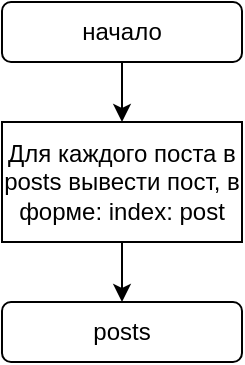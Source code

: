 <mxfile version="15.5.4" type="embed"><diagram id="rwRs7JcNQH9Kyp4-HBa0" name="Page-1"><mxGraphModel dx="983" dy="297" grid="1" gridSize="10" guides="1" tooltips="1" connect="1" arrows="1" fold="1" page="1" pageScale="1" pageWidth="827" pageHeight="1169" math="0" shadow="0"><root><mxCell id="0"/><mxCell id="1" parent="0"/><mxCell id="6" value="" style="edgeStyle=orthogonalEdgeStyle;rounded=0;orthogonalLoop=1;jettySize=auto;html=1;" edge="1" parent="1" source="2" target="4"><mxGeometry relative="1" as="geometry"/></mxCell><mxCell id="2" value="начало" style="rounded=1;whiteSpace=wrap;html=1;" vertex="1" parent="1"><mxGeometry x="354" y="20" width="120" height="30" as="geometry"/></mxCell><mxCell id="3" style="edgeStyle=orthogonalEdgeStyle;rounded=0;orthogonalLoop=1;jettySize=auto;html=1;exitX=0.5;exitY=1;exitDx=0;exitDy=0;" edge="1" parent="1" source="2" target="2"><mxGeometry relative="1" as="geometry"/></mxCell><mxCell id="7" value="" style="edgeStyle=orthogonalEdgeStyle;rounded=0;orthogonalLoop=1;jettySize=auto;html=1;" edge="1" parent="1" source="4" target="5"><mxGeometry relative="1" as="geometry"/></mxCell><mxCell id="4" value="Для каждого поста в posts вывести пост, в форме: index: post" style="rounded=0;whiteSpace=wrap;html=1;" vertex="1" parent="1"><mxGeometry x="354" y="80" width="120" height="60" as="geometry"/></mxCell><mxCell id="5" value="posts" style="rounded=1;whiteSpace=wrap;html=1;" vertex="1" parent="1"><mxGeometry x="354" y="170" width="120" height="30" as="geometry"/></mxCell></root></mxGraphModel></diagram></mxfile>